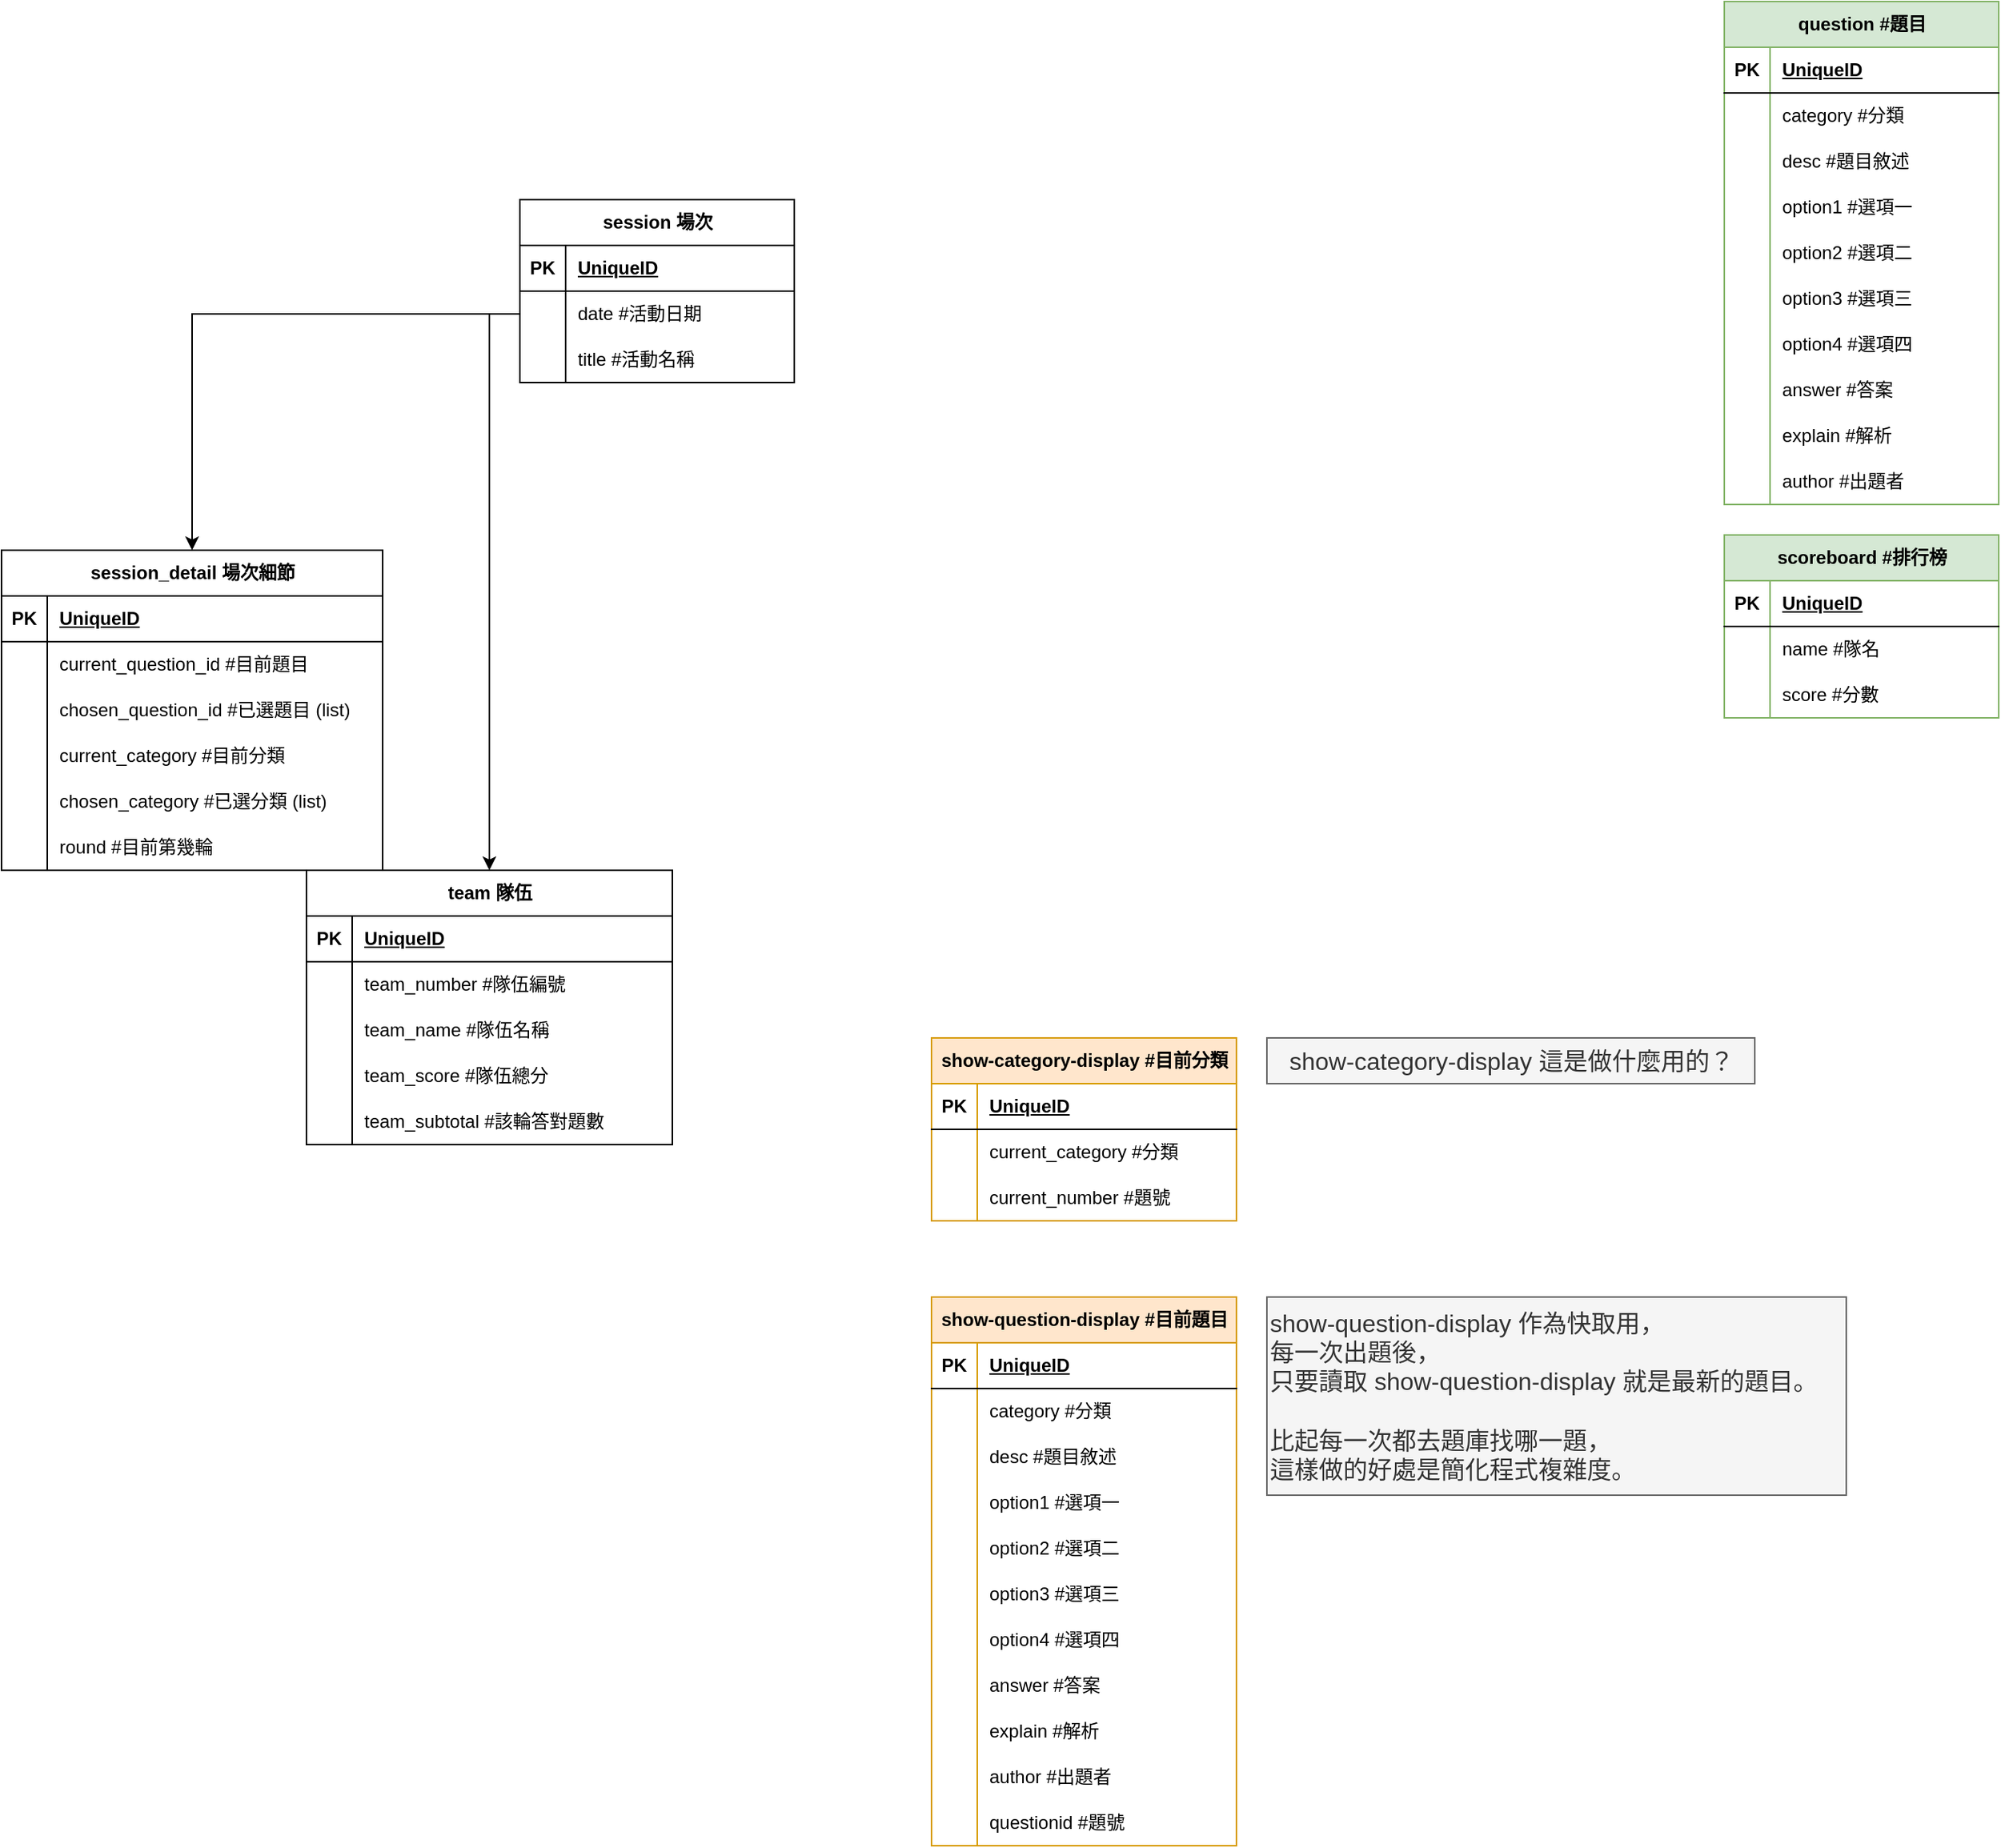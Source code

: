 <mxfile version="26.0.16">
  <diagram name="Page-1" id="hfM5A74BX5wbnNPExMSU">
    <mxGraphModel dx="2253" dy="735" grid="1" gridSize="10" guides="1" tooltips="1" connect="1" arrows="1" fold="1" page="1" pageScale="1" pageWidth="827" pageHeight="1169" math="0" shadow="0">
      <root>
        <mxCell id="0" />
        <mxCell id="1" parent="0" />
        <mxCell id="ZdxxoWcbYRw6dsYvgvq6-1" value="question #題目" style="shape=table;startSize=30;container=1;collapsible=1;childLayout=tableLayout;fixedRows=1;rowLines=0;fontStyle=1;align=center;resizeLast=1;html=1;fillColor=#d5e8d4;strokeColor=#82b366;" parent="1" vertex="1">
          <mxGeometry x="880" y="120" width="180" height="330" as="geometry">
            <mxRectangle x="320" y="330" width="70" height="30" as="alternateBounds" />
          </mxGeometry>
        </mxCell>
        <mxCell id="ZdxxoWcbYRw6dsYvgvq6-2" value="" style="shape=tableRow;horizontal=0;startSize=0;swimlaneHead=0;swimlaneBody=0;fillColor=none;collapsible=0;dropTarget=0;points=[[0,0.5],[1,0.5]];portConstraint=eastwest;top=0;left=0;right=0;bottom=1;" parent="ZdxxoWcbYRw6dsYvgvq6-1" vertex="1">
          <mxGeometry y="30" width="180" height="30" as="geometry" />
        </mxCell>
        <mxCell id="ZdxxoWcbYRw6dsYvgvq6-3" value="PK" style="shape=partialRectangle;connectable=0;fillColor=none;top=0;left=0;bottom=0;right=0;fontStyle=1;overflow=hidden;whiteSpace=wrap;html=1;" parent="ZdxxoWcbYRw6dsYvgvq6-2" vertex="1">
          <mxGeometry width="30" height="30" as="geometry">
            <mxRectangle width="30" height="30" as="alternateBounds" />
          </mxGeometry>
        </mxCell>
        <mxCell id="ZdxxoWcbYRw6dsYvgvq6-4" value="UniqueID" style="shape=partialRectangle;connectable=0;fillColor=none;top=0;left=0;bottom=0;right=0;align=left;spacingLeft=6;fontStyle=5;overflow=hidden;whiteSpace=wrap;html=1;" parent="ZdxxoWcbYRw6dsYvgvq6-2" vertex="1">
          <mxGeometry x="30" width="150" height="30" as="geometry">
            <mxRectangle width="150" height="30" as="alternateBounds" />
          </mxGeometry>
        </mxCell>
        <mxCell id="ZdxxoWcbYRw6dsYvgvq6-5" value="" style="shape=tableRow;horizontal=0;startSize=0;swimlaneHead=0;swimlaneBody=0;fillColor=none;collapsible=0;dropTarget=0;points=[[0,0.5],[1,0.5]];portConstraint=eastwest;top=0;left=0;right=0;bottom=0;" parent="ZdxxoWcbYRw6dsYvgvq6-1" vertex="1">
          <mxGeometry y="60" width="180" height="30" as="geometry" />
        </mxCell>
        <mxCell id="ZdxxoWcbYRw6dsYvgvq6-6" value="" style="shape=partialRectangle;connectable=0;fillColor=none;top=0;left=0;bottom=0;right=0;editable=1;overflow=hidden;whiteSpace=wrap;html=1;" parent="ZdxxoWcbYRw6dsYvgvq6-5" vertex="1">
          <mxGeometry width="30" height="30" as="geometry">
            <mxRectangle width="30" height="30" as="alternateBounds" />
          </mxGeometry>
        </mxCell>
        <mxCell id="ZdxxoWcbYRw6dsYvgvq6-7" value="category #分類" style="shape=partialRectangle;connectable=0;fillColor=none;top=0;left=0;bottom=0;right=0;align=left;spacingLeft=6;overflow=hidden;whiteSpace=wrap;html=1;" parent="ZdxxoWcbYRw6dsYvgvq6-5" vertex="1">
          <mxGeometry x="30" width="150" height="30" as="geometry">
            <mxRectangle width="150" height="30" as="alternateBounds" />
          </mxGeometry>
        </mxCell>
        <mxCell id="ZdxxoWcbYRw6dsYvgvq6-8" value="" style="shape=tableRow;horizontal=0;startSize=0;swimlaneHead=0;swimlaneBody=0;fillColor=none;collapsible=0;dropTarget=0;points=[[0,0.5],[1,0.5]];portConstraint=eastwest;top=0;left=0;right=0;bottom=0;" parent="ZdxxoWcbYRw6dsYvgvq6-1" vertex="1">
          <mxGeometry y="90" width="180" height="30" as="geometry" />
        </mxCell>
        <mxCell id="ZdxxoWcbYRw6dsYvgvq6-9" value="" style="shape=partialRectangle;connectable=0;fillColor=none;top=0;left=0;bottom=0;right=0;editable=1;overflow=hidden;whiteSpace=wrap;html=1;" parent="ZdxxoWcbYRw6dsYvgvq6-8" vertex="1">
          <mxGeometry width="30" height="30" as="geometry">
            <mxRectangle width="30" height="30" as="alternateBounds" />
          </mxGeometry>
        </mxCell>
        <mxCell id="ZdxxoWcbYRw6dsYvgvq6-10" value="desc #題目敘述" style="shape=partialRectangle;connectable=0;fillColor=none;top=0;left=0;bottom=0;right=0;align=left;spacingLeft=6;overflow=hidden;whiteSpace=wrap;html=1;" parent="ZdxxoWcbYRw6dsYvgvq6-8" vertex="1">
          <mxGeometry x="30" width="150" height="30" as="geometry">
            <mxRectangle width="150" height="30" as="alternateBounds" />
          </mxGeometry>
        </mxCell>
        <mxCell id="ZdxxoWcbYRw6dsYvgvq6-11" value="" style="shape=tableRow;horizontal=0;startSize=0;swimlaneHead=0;swimlaneBody=0;fillColor=none;collapsible=0;dropTarget=0;points=[[0,0.5],[1,0.5]];portConstraint=eastwest;top=0;left=0;right=0;bottom=0;" parent="ZdxxoWcbYRw6dsYvgvq6-1" vertex="1">
          <mxGeometry y="120" width="180" height="30" as="geometry" />
        </mxCell>
        <mxCell id="ZdxxoWcbYRw6dsYvgvq6-12" value="" style="shape=partialRectangle;connectable=0;fillColor=none;top=0;left=0;bottom=0;right=0;editable=1;overflow=hidden;whiteSpace=wrap;html=1;" parent="ZdxxoWcbYRw6dsYvgvq6-11" vertex="1">
          <mxGeometry width="30" height="30" as="geometry">
            <mxRectangle width="30" height="30" as="alternateBounds" />
          </mxGeometry>
        </mxCell>
        <mxCell id="ZdxxoWcbYRw6dsYvgvq6-13" value="option1 #選項一" style="shape=partialRectangle;connectable=0;fillColor=none;top=0;left=0;bottom=0;right=0;align=left;spacingLeft=6;overflow=hidden;whiteSpace=wrap;html=1;" parent="ZdxxoWcbYRw6dsYvgvq6-11" vertex="1">
          <mxGeometry x="30" width="150" height="30" as="geometry">
            <mxRectangle width="150" height="30" as="alternateBounds" />
          </mxGeometry>
        </mxCell>
        <mxCell id="ZdxxoWcbYRw6dsYvgvq6-14" value="" style="shape=tableRow;horizontal=0;startSize=0;swimlaneHead=0;swimlaneBody=0;fillColor=none;collapsible=0;dropTarget=0;points=[[0,0.5],[1,0.5]];portConstraint=eastwest;top=0;left=0;right=0;bottom=0;" parent="ZdxxoWcbYRw6dsYvgvq6-1" vertex="1">
          <mxGeometry y="150" width="180" height="30" as="geometry" />
        </mxCell>
        <mxCell id="ZdxxoWcbYRw6dsYvgvq6-15" value="" style="shape=partialRectangle;connectable=0;fillColor=none;top=0;left=0;bottom=0;right=0;editable=1;overflow=hidden;whiteSpace=wrap;html=1;" parent="ZdxxoWcbYRw6dsYvgvq6-14" vertex="1">
          <mxGeometry width="30" height="30" as="geometry">
            <mxRectangle width="30" height="30" as="alternateBounds" />
          </mxGeometry>
        </mxCell>
        <mxCell id="ZdxxoWcbYRw6dsYvgvq6-16" value="option2 #選項二" style="shape=partialRectangle;connectable=0;fillColor=none;top=0;left=0;bottom=0;right=0;align=left;spacingLeft=6;overflow=hidden;whiteSpace=wrap;html=1;" parent="ZdxxoWcbYRw6dsYvgvq6-14" vertex="1">
          <mxGeometry x="30" width="150" height="30" as="geometry">
            <mxRectangle width="150" height="30" as="alternateBounds" />
          </mxGeometry>
        </mxCell>
        <mxCell id="ZdxxoWcbYRw6dsYvgvq6-17" value="" style="shape=tableRow;horizontal=0;startSize=0;swimlaneHead=0;swimlaneBody=0;fillColor=none;collapsible=0;dropTarget=0;points=[[0,0.5],[1,0.5]];portConstraint=eastwest;top=0;left=0;right=0;bottom=0;" parent="ZdxxoWcbYRw6dsYvgvq6-1" vertex="1">
          <mxGeometry y="180" width="180" height="30" as="geometry" />
        </mxCell>
        <mxCell id="ZdxxoWcbYRw6dsYvgvq6-18" value="" style="shape=partialRectangle;connectable=0;fillColor=none;top=0;left=0;bottom=0;right=0;editable=1;overflow=hidden;whiteSpace=wrap;html=1;" parent="ZdxxoWcbYRw6dsYvgvq6-17" vertex="1">
          <mxGeometry width="30" height="30" as="geometry">
            <mxRectangle width="30" height="30" as="alternateBounds" />
          </mxGeometry>
        </mxCell>
        <mxCell id="ZdxxoWcbYRw6dsYvgvq6-19" value="option3 #選項三" style="shape=partialRectangle;connectable=0;fillColor=none;top=0;left=0;bottom=0;right=0;align=left;spacingLeft=6;overflow=hidden;whiteSpace=wrap;html=1;" parent="ZdxxoWcbYRw6dsYvgvq6-17" vertex="1">
          <mxGeometry x="30" width="150" height="30" as="geometry">
            <mxRectangle width="150" height="30" as="alternateBounds" />
          </mxGeometry>
        </mxCell>
        <mxCell id="ZdxxoWcbYRw6dsYvgvq6-20" value="" style="shape=tableRow;horizontal=0;startSize=0;swimlaneHead=0;swimlaneBody=0;fillColor=none;collapsible=0;dropTarget=0;points=[[0,0.5],[1,0.5]];portConstraint=eastwest;top=0;left=0;right=0;bottom=0;" parent="ZdxxoWcbYRw6dsYvgvq6-1" vertex="1">
          <mxGeometry y="210" width="180" height="30" as="geometry" />
        </mxCell>
        <mxCell id="ZdxxoWcbYRw6dsYvgvq6-21" value="" style="shape=partialRectangle;connectable=0;fillColor=none;top=0;left=0;bottom=0;right=0;editable=1;overflow=hidden;whiteSpace=wrap;html=1;" parent="ZdxxoWcbYRw6dsYvgvq6-20" vertex="1">
          <mxGeometry width="30" height="30" as="geometry">
            <mxRectangle width="30" height="30" as="alternateBounds" />
          </mxGeometry>
        </mxCell>
        <mxCell id="ZdxxoWcbYRw6dsYvgvq6-22" value="option4 #選項四" style="shape=partialRectangle;connectable=0;fillColor=none;top=0;left=0;bottom=0;right=0;align=left;spacingLeft=6;overflow=hidden;whiteSpace=wrap;html=1;" parent="ZdxxoWcbYRw6dsYvgvq6-20" vertex="1">
          <mxGeometry x="30" width="150" height="30" as="geometry">
            <mxRectangle width="150" height="30" as="alternateBounds" />
          </mxGeometry>
        </mxCell>
        <mxCell id="ZdxxoWcbYRw6dsYvgvq6-23" value="" style="shape=tableRow;horizontal=0;startSize=0;swimlaneHead=0;swimlaneBody=0;fillColor=none;collapsible=0;dropTarget=0;points=[[0,0.5],[1,0.5]];portConstraint=eastwest;top=0;left=0;right=0;bottom=0;" parent="ZdxxoWcbYRw6dsYvgvq6-1" vertex="1">
          <mxGeometry y="240" width="180" height="30" as="geometry" />
        </mxCell>
        <mxCell id="ZdxxoWcbYRw6dsYvgvq6-24" value="" style="shape=partialRectangle;connectable=0;fillColor=none;top=0;left=0;bottom=0;right=0;editable=1;overflow=hidden;whiteSpace=wrap;html=1;" parent="ZdxxoWcbYRw6dsYvgvq6-23" vertex="1">
          <mxGeometry width="30" height="30" as="geometry">
            <mxRectangle width="30" height="30" as="alternateBounds" />
          </mxGeometry>
        </mxCell>
        <mxCell id="ZdxxoWcbYRw6dsYvgvq6-25" value="answer #答案" style="shape=partialRectangle;connectable=0;fillColor=none;top=0;left=0;bottom=0;right=0;align=left;spacingLeft=6;overflow=hidden;whiteSpace=wrap;html=1;" parent="ZdxxoWcbYRw6dsYvgvq6-23" vertex="1">
          <mxGeometry x="30" width="150" height="30" as="geometry">
            <mxRectangle width="150" height="30" as="alternateBounds" />
          </mxGeometry>
        </mxCell>
        <mxCell id="ZdxxoWcbYRw6dsYvgvq6-26" value="" style="shape=tableRow;horizontal=0;startSize=0;swimlaneHead=0;swimlaneBody=0;fillColor=none;collapsible=0;dropTarget=0;points=[[0,0.5],[1,0.5]];portConstraint=eastwest;top=0;left=0;right=0;bottom=0;" parent="ZdxxoWcbYRw6dsYvgvq6-1" vertex="1">
          <mxGeometry y="270" width="180" height="30" as="geometry" />
        </mxCell>
        <mxCell id="ZdxxoWcbYRw6dsYvgvq6-27" value="" style="shape=partialRectangle;connectable=0;fillColor=none;top=0;left=0;bottom=0;right=0;editable=1;overflow=hidden;whiteSpace=wrap;html=1;" parent="ZdxxoWcbYRw6dsYvgvq6-26" vertex="1">
          <mxGeometry width="30" height="30" as="geometry">
            <mxRectangle width="30" height="30" as="alternateBounds" />
          </mxGeometry>
        </mxCell>
        <mxCell id="ZdxxoWcbYRw6dsYvgvq6-28" value="explain #解析" style="shape=partialRectangle;connectable=0;fillColor=none;top=0;left=0;bottom=0;right=0;align=left;spacingLeft=6;overflow=hidden;whiteSpace=wrap;html=1;" parent="ZdxxoWcbYRw6dsYvgvq6-26" vertex="1">
          <mxGeometry x="30" width="150" height="30" as="geometry">
            <mxRectangle width="150" height="30" as="alternateBounds" />
          </mxGeometry>
        </mxCell>
        <mxCell id="_dTYjwj0hPyOlF-ZkfPF-4" value="" style="shape=tableRow;horizontal=0;startSize=0;swimlaneHead=0;swimlaneBody=0;fillColor=none;collapsible=0;dropTarget=0;points=[[0,0.5],[1,0.5]];portConstraint=eastwest;top=0;left=0;right=0;bottom=0;" parent="ZdxxoWcbYRw6dsYvgvq6-1" vertex="1">
          <mxGeometry y="300" width="180" height="30" as="geometry" />
        </mxCell>
        <mxCell id="_dTYjwj0hPyOlF-ZkfPF-5" value="" style="shape=partialRectangle;connectable=0;fillColor=none;top=0;left=0;bottom=0;right=0;editable=1;overflow=hidden;whiteSpace=wrap;html=1;" parent="_dTYjwj0hPyOlF-ZkfPF-4" vertex="1">
          <mxGeometry width="30" height="30" as="geometry">
            <mxRectangle width="30" height="30" as="alternateBounds" />
          </mxGeometry>
        </mxCell>
        <mxCell id="_dTYjwj0hPyOlF-ZkfPF-6" value="author #出題者" style="shape=partialRectangle;connectable=0;fillColor=none;top=0;left=0;bottom=0;right=0;align=left;spacingLeft=6;overflow=hidden;whiteSpace=wrap;html=1;" parent="_dTYjwj0hPyOlF-ZkfPF-4" vertex="1">
          <mxGeometry x="30" width="150" height="30" as="geometry">
            <mxRectangle width="150" height="30" as="alternateBounds" />
          </mxGeometry>
        </mxCell>
        <mxCell id="ZdxxoWcbYRw6dsYvgvq6-41" value="session 場次" style="shape=table;startSize=30;container=1;collapsible=1;childLayout=tableLayout;fixedRows=1;rowLines=0;fontStyle=1;align=center;resizeLast=1;html=1;" parent="1" vertex="1">
          <mxGeometry x="90" y="250" width="180" height="120" as="geometry" />
        </mxCell>
        <mxCell id="ZdxxoWcbYRw6dsYvgvq6-42" value="" style="shape=tableRow;horizontal=0;startSize=0;swimlaneHead=0;swimlaneBody=0;fillColor=none;collapsible=0;dropTarget=0;points=[[0,0.5],[1,0.5]];portConstraint=eastwest;top=0;left=0;right=0;bottom=1;" parent="ZdxxoWcbYRw6dsYvgvq6-41" vertex="1">
          <mxGeometry y="30" width="180" height="30" as="geometry" />
        </mxCell>
        <mxCell id="ZdxxoWcbYRw6dsYvgvq6-43" value="PK" style="shape=partialRectangle;connectable=0;fillColor=none;top=0;left=0;bottom=0;right=0;fontStyle=1;overflow=hidden;whiteSpace=wrap;html=1;" parent="ZdxxoWcbYRw6dsYvgvq6-42" vertex="1">
          <mxGeometry width="30" height="30" as="geometry">
            <mxRectangle width="30" height="30" as="alternateBounds" />
          </mxGeometry>
        </mxCell>
        <mxCell id="ZdxxoWcbYRw6dsYvgvq6-44" value="UniqueID" style="shape=partialRectangle;connectable=0;fillColor=none;top=0;left=0;bottom=0;right=0;align=left;spacingLeft=6;fontStyle=5;overflow=hidden;whiteSpace=wrap;html=1;" parent="ZdxxoWcbYRw6dsYvgvq6-42" vertex="1">
          <mxGeometry x="30" width="150" height="30" as="geometry">
            <mxRectangle width="150" height="30" as="alternateBounds" />
          </mxGeometry>
        </mxCell>
        <mxCell id="ZdxxoWcbYRw6dsYvgvq6-45" value="" style="shape=tableRow;horizontal=0;startSize=0;swimlaneHead=0;swimlaneBody=0;fillColor=none;collapsible=0;dropTarget=0;points=[[0,0.5],[1,0.5]];portConstraint=eastwest;top=0;left=0;right=0;bottom=0;" parent="ZdxxoWcbYRw6dsYvgvq6-41" vertex="1">
          <mxGeometry y="60" width="180" height="30" as="geometry" />
        </mxCell>
        <mxCell id="ZdxxoWcbYRw6dsYvgvq6-46" value="" style="shape=partialRectangle;connectable=0;fillColor=none;top=0;left=0;bottom=0;right=0;editable=1;overflow=hidden;whiteSpace=wrap;html=1;" parent="ZdxxoWcbYRw6dsYvgvq6-45" vertex="1">
          <mxGeometry width="30" height="30" as="geometry">
            <mxRectangle width="30" height="30" as="alternateBounds" />
          </mxGeometry>
        </mxCell>
        <mxCell id="ZdxxoWcbYRw6dsYvgvq6-47" value="date #活動日期" style="shape=partialRectangle;connectable=0;fillColor=none;top=0;left=0;bottom=0;right=0;align=left;spacingLeft=6;overflow=hidden;whiteSpace=wrap;html=1;" parent="ZdxxoWcbYRw6dsYvgvq6-45" vertex="1">
          <mxGeometry x="30" width="150" height="30" as="geometry">
            <mxRectangle width="150" height="30" as="alternateBounds" />
          </mxGeometry>
        </mxCell>
        <mxCell id="_dTYjwj0hPyOlF-ZkfPF-7" value="" style="shape=tableRow;horizontal=0;startSize=0;swimlaneHead=0;swimlaneBody=0;fillColor=none;collapsible=0;dropTarget=0;points=[[0,0.5],[1,0.5]];portConstraint=eastwest;top=0;left=0;right=0;bottom=0;" parent="ZdxxoWcbYRw6dsYvgvq6-41" vertex="1">
          <mxGeometry y="90" width="180" height="30" as="geometry" />
        </mxCell>
        <mxCell id="_dTYjwj0hPyOlF-ZkfPF-8" value="" style="shape=partialRectangle;connectable=0;fillColor=none;top=0;left=0;bottom=0;right=0;editable=1;overflow=hidden;whiteSpace=wrap;html=1;" parent="_dTYjwj0hPyOlF-ZkfPF-7" vertex="1">
          <mxGeometry width="30" height="30" as="geometry">
            <mxRectangle width="30" height="30" as="alternateBounds" />
          </mxGeometry>
        </mxCell>
        <mxCell id="_dTYjwj0hPyOlF-ZkfPF-9" value="title #活動名稱" style="shape=partialRectangle;connectable=0;fillColor=none;top=0;left=0;bottom=0;right=0;align=left;spacingLeft=6;overflow=hidden;whiteSpace=wrap;html=1;" parent="_dTYjwj0hPyOlF-ZkfPF-7" vertex="1">
          <mxGeometry x="30" width="150" height="30" as="geometry">
            <mxRectangle width="150" height="30" as="alternateBounds" />
          </mxGeometry>
        </mxCell>
        <mxCell id="ZdxxoWcbYRw6dsYvgvq6-54" value="team 隊伍" style="shape=table;startSize=30;container=1;collapsible=1;childLayout=tableLayout;fixedRows=1;rowLines=0;fontStyle=1;align=center;resizeLast=1;html=1;" parent="1" vertex="1">
          <mxGeometry x="-50" y="690" width="240" height="180" as="geometry" />
        </mxCell>
        <mxCell id="ZdxxoWcbYRw6dsYvgvq6-55" value="" style="shape=tableRow;horizontal=0;startSize=0;swimlaneHead=0;swimlaneBody=0;fillColor=none;collapsible=0;dropTarget=0;points=[[0,0.5],[1,0.5]];portConstraint=eastwest;top=0;left=0;right=0;bottom=1;" parent="ZdxxoWcbYRw6dsYvgvq6-54" vertex="1">
          <mxGeometry y="30" width="240" height="30" as="geometry" />
        </mxCell>
        <mxCell id="ZdxxoWcbYRw6dsYvgvq6-56" value="PK" style="shape=partialRectangle;connectable=0;fillColor=none;top=0;left=0;bottom=0;right=0;fontStyle=1;overflow=hidden;whiteSpace=wrap;html=1;" parent="ZdxxoWcbYRw6dsYvgvq6-55" vertex="1">
          <mxGeometry width="30" height="30" as="geometry">
            <mxRectangle width="30" height="30" as="alternateBounds" />
          </mxGeometry>
        </mxCell>
        <mxCell id="ZdxxoWcbYRw6dsYvgvq6-57" value="UniqueID" style="shape=partialRectangle;connectable=0;fillColor=none;top=0;left=0;bottom=0;right=0;align=left;spacingLeft=6;fontStyle=5;overflow=hidden;whiteSpace=wrap;html=1;" parent="ZdxxoWcbYRw6dsYvgvq6-55" vertex="1">
          <mxGeometry x="30" width="210" height="30" as="geometry">
            <mxRectangle width="210" height="30" as="alternateBounds" />
          </mxGeometry>
        </mxCell>
        <mxCell id="ZdxxoWcbYRw6dsYvgvq6-58" value="" style="shape=tableRow;horizontal=0;startSize=0;swimlaneHead=0;swimlaneBody=0;fillColor=none;collapsible=0;dropTarget=0;points=[[0,0.5],[1,0.5]];portConstraint=eastwest;top=0;left=0;right=0;bottom=0;" parent="ZdxxoWcbYRw6dsYvgvq6-54" vertex="1">
          <mxGeometry y="60" width="240" height="30" as="geometry" />
        </mxCell>
        <mxCell id="ZdxxoWcbYRw6dsYvgvq6-59" value="" style="shape=partialRectangle;connectable=0;fillColor=none;top=0;left=0;bottom=0;right=0;editable=1;overflow=hidden;whiteSpace=wrap;html=1;" parent="ZdxxoWcbYRw6dsYvgvq6-58" vertex="1">
          <mxGeometry width="30" height="30" as="geometry">
            <mxRectangle width="30" height="30" as="alternateBounds" />
          </mxGeometry>
        </mxCell>
        <mxCell id="ZdxxoWcbYRw6dsYvgvq6-60" value="team_number #隊伍編號" style="shape=partialRectangle;connectable=0;fillColor=none;top=0;left=0;bottom=0;right=0;align=left;spacingLeft=6;overflow=hidden;whiteSpace=wrap;html=1;" parent="ZdxxoWcbYRw6dsYvgvq6-58" vertex="1">
          <mxGeometry x="30" width="210" height="30" as="geometry">
            <mxRectangle width="210" height="30" as="alternateBounds" />
          </mxGeometry>
        </mxCell>
        <mxCell id="_dTYjwj0hPyOlF-ZkfPF-1" value="" style="shape=tableRow;horizontal=0;startSize=0;swimlaneHead=0;swimlaneBody=0;fillColor=none;collapsible=0;dropTarget=0;points=[[0,0.5],[1,0.5]];portConstraint=eastwest;top=0;left=0;right=0;bottom=0;" parent="ZdxxoWcbYRw6dsYvgvq6-54" vertex="1">
          <mxGeometry y="90" width="240" height="30" as="geometry" />
        </mxCell>
        <mxCell id="_dTYjwj0hPyOlF-ZkfPF-2" value="" style="shape=partialRectangle;connectable=0;fillColor=none;top=0;left=0;bottom=0;right=0;editable=1;overflow=hidden;whiteSpace=wrap;html=1;" parent="_dTYjwj0hPyOlF-ZkfPF-1" vertex="1">
          <mxGeometry width="30" height="30" as="geometry">
            <mxRectangle width="30" height="30" as="alternateBounds" />
          </mxGeometry>
        </mxCell>
        <mxCell id="_dTYjwj0hPyOlF-ZkfPF-3" value="team_name #隊伍名稱" style="shape=partialRectangle;connectable=0;fillColor=none;top=0;left=0;bottom=0;right=0;align=left;spacingLeft=6;overflow=hidden;whiteSpace=wrap;html=1;" parent="_dTYjwj0hPyOlF-ZkfPF-1" vertex="1">
          <mxGeometry x="30" width="210" height="30" as="geometry">
            <mxRectangle width="210" height="30" as="alternateBounds" />
          </mxGeometry>
        </mxCell>
        <mxCell id="ZdxxoWcbYRw6dsYvgvq6-61" value="" style="shape=tableRow;horizontal=0;startSize=0;swimlaneHead=0;swimlaneBody=0;fillColor=none;collapsible=0;dropTarget=0;points=[[0,0.5],[1,0.5]];portConstraint=eastwest;top=0;left=0;right=0;bottom=0;" parent="ZdxxoWcbYRw6dsYvgvq6-54" vertex="1">
          <mxGeometry y="120" width="240" height="30" as="geometry" />
        </mxCell>
        <mxCell id="ZdxxoWcbYRw6dsYvgvq6-62" value="" style="shape=partialRectangle;connectable=0;fillColor=none;top=0;left=0;bottom=0;right=0;editable=1;overflow=hidden;whiteSpace=wrap;html=1;" parent="ZdxxoWcbYRw6dsYvgvq6-61" vertex="1">
          <mxGeometry width="30" height="30" as="geometry">
            <mxRectangle width="30" height="30" as="alternateBounds" />
          </mxGeometry>
        </mxCell>
        <mxCell id="ZdxxoWcbYRw6dsYvgvq6-63" value="team_score #隊伍總分" style="shape=partialRectangle;connectable=0;fillColor=none;top=0;left=0;bottom=0;right=0;align=left;spacingLeft=6;overflow=hidden;whiteSpace=wrap;html=1;" parent="ZdxxoWcbYRw6dsYvgvq6-61" vertex="1">
          <mxGeometry x="30" width="210" height="30" as="geometry">
            <mxRectangle width="210" height="30" as="alternateBounds" />
          </mxGeometry>
        </mxCell>
        <mxCell id="ZdxxoWcbYRw6dsYvgvq6-113" value="" style="shape=tableRow;horizontal=0;startSize=0;swimlaneHead=0;swimlaneBody=0;fillColor=none;collapsible=0;dropTarget=0;points=[[0,0.5],[1,0.5]];portConstraint=eastwest;top=0;left=0;right=0;bottom=0;" parent="ZdxxoWcbYRw6dsYvgvq6-54" vertex="1">
          <mxGeometry y="150" width="240" height="30" as="geometry" />
        </mxCell>
        <mxCell id="ZdxxoWcbYRw6dsYvgvq6-114" value="" style="shape=partialRectangle;connectable=0;fillColor=none;top=0;left=0;bottom=0;right=0;editable=1;overflow=hidden;whiteSpace=wrap;html=1;" parent="ZdxxoWcbYRw6dsYvgvq6-113" vertex="1">
          <mxGeometry width="30" height="30" as="geometry">
            <mxRectangle width="30" height="30" as="alternateBounds" />
          </mxGeometry>
        </mxCell>
        <mxCell id="ZdxxoWcbYRw6dsYvgvq6-115" value="team_subtotal #該輪答對題數" style="shape=partialRectangle;connectable=0;fillColor=none;top=0;left=0;bottom=0;right=0;align=left;spacingLeft=6;overflow=hidden;whiteSpace=wrap;html=1;" parent="ZdxxoWcbYRw6dsYvgvq6-113" vertex="1">
          <mxGeometry x="30" width="210" height="30" as="geometry">
            <mxRectangle width="210" height="30" as="alternateBounds" />
          </mxGeometry>
        </mxCell>
        <mxCell id="ZdxxoWcbYRw6dsYvgvq6-68" value="session_detail 場次細節" style="shape=table;startSize=30;container=1;collapsible=1;childLayout=tableLayout;fixedRows=1;rowLines=0;fontStyle=1;align=center;resizeLast=1;html=1;" parent="1" vertex="1">
          <mxGeometry x="-250" y="480" width="250" height="210" as="geometry" />
        </mxCell>
        <mxCell id="ZdxxoWcbYRw6dsYvgvq6-69" value="" style="shape=tableRow;horizontal=0;startSize=0;swimlaneHead=0;swimlaneBody=0;fillColor=none;collapsible=0;dropTarget=0;points=[[0,0.5],[1,0.5]];portConstraint=eastwest;top=0;left=0;right=0;bottom=1;" parent="ZdxxoWcbYRw6dsYvgvq6-68" vertex="1">
          <mxGeometry y="30" width="250" height="30" as="geometry" />
        </mxCell>
        <mxCell id="ZdxxoWcbYRw6dsYvgvq6-70" value="PK" style="shape=partialRectangle;connectable=0;fillColor=none;top=0;left=0;bottom=0;right=0;fontStyle=1;overflow=hidden;whiteSpace=wrap;html=1;" parent="ZdxxoWcbYRw6dsYvgvq6-69" vertex="1">
          <mxGeometry width="30" height="30" as="geometry">
            <mxRectangle width="30" height="30" as="alternateBounds" />
          </mxGeometry>
        </mxCell>
        <mxCell id="ZdxxoWcbYRw6dsYvgvq6-71" value="UniqueID" style="shape=partialRectangle;connectable=0;fillColor=none;top=0;left=0;bottom=0;right=0;align=left;spacingLeft=6;fontStyle=5;overflow=hidden;whiteSpace=wrap;html=1;" parent="ZdxxoWcbYRw6dsYvgvq6-69" vertex="1">
          <mxGeometry x="30" width="220" height="30" as="geometry">
            <mxRectangle width="220" height="30" as="alternateBounds" />
          </mxGeometry>
        </mxCell>
        <mxCell id="ZdxxoWcbYRw6dsYvgvq6-75" value="" style="shape=tableRow;horizontal=0;startSize=0;swimlaneHead=0;swimlaneBody=0;fillColor=none;collapsible=0;dropTarget=0;points=[[0,0.5],[1,0.5]];portConstraint=eastwest;top=0;left=0;right=0;bottom=0;" parent="ZdxxoWcbYRw6dsYvgvq6-68" vertex="1">
          <mxGeometry y="60" width="250" height="30" as="geometry" />
        </mxCell>
        <mxCell id="ZdxxoWcbYRw6dsYvgvq6-76" value="" style="shape=partialRectangle;connectable=0;fillColor=none;top=0;left=0;bottom=0;right=0;editable=1;overflow=hidden;whiteSpace=wrap;html=1;" parent="ZdxxoWcbYRw6dsYvgvq6-75" vertex="1">
          <mxGeometry width="30" height="30" as="geometry">
            <mxRectangle width="30" height="30" as="alternateBounds" />
          </mxGeometry>
        </mxCell>
        <mxCell id="ZdxxoWcbYRw6dsYvgvq6-77" value="current_question_id #目前題目" style="shape=partialRectangle;connectable=0;fillColor=none;top=0;left=0;bottom=0;right=0;align=left;spacingLeft=6;overflow=hidden;whiteSpace=wrap;html=1;" parent="ZdxxoWcbYRw6dsYvgvq6-75" vertex="1">
          <mxGeometry x="30" width="220" height="30" as="geometry">
            <mxRectangle width="220" height="30" as="alternateBounds" />
          </mxGeometry>
        </mxCell>
        <mxCell id="_dTYjwj0hPyOlF-ZkfPF-27" value="" style="shape=tableRow;horizontal=0;startSize=0;swimlaneHead=0;swimlaneBody=0;fillColor=none;collapsible=0;dropTarget=0;points=[[0,0.5],[1,0.5]];portConstraint=eastwest;top=0;left=0;right=0;bottom=0;" parent="ZdxxoWcbYRw6dsYvgvq6-68" vertex="1">
          <mxGeometry y="90" width="250" height="30" as="geometry" />
        </mxCell>
        <mxCell id="_dTYjwj0hPyOlF-ZkfPF-28" value="" style="shape=partialRectangle;connectable=0;fillColor=none;top=0;left=0;bottom=0;right=0;editable=1;overflow=hidden;whiteSpace=wrap;html=1;" parent="_dTYjwj0hPyOlF-ZkfPF-27" vertex="1">
          <mxGeometry width="30" height="30" as="geometry">
            <mxRectangle width="30" height="30" as="alternateBounds" />
          </mxGeometry>
        </mxCell>
        <mxCell id="_dTYjwj0hPyOlF-ZkfPF-29" value="chosen_question_id #已選題目 (list)" style="shape=partialRectangle;connectable=0;fillColor=none;top=0;left=0;bottom=0;right=0;align=left;spacingLeft=6;overflow=hidden;whiteSpace=wrap;html=1;" parent="_dTYjwj0hPyOlF-ZkfPF-27" vertex="1">
          <mxGeometry x="30" width="220" height="30" as="geometry">
            <mxRectangle width="220" height="30" as="alternateBounds" />
          </mxGeometry>
        </mxCell>
        <mxCell id="ZdxxoWcbYRw6dsYvgvq6-78" value="" style="shape=tableRow;horizontal=0;startSize=0;swimlaneHead=0;swimlaneBody=0;fillColor=none;collapsible=0;dropTarget=0;points=[[0,0.5],[1,0.5]];portConstraint=eastwest;top=0;left=0;right=0;bottom=0;" parent="ZdxxoWcbYRw6dsYvgvq6-68" vertex="1">
          <mxGeometry y="120" width="250" height="30" as="geometry" />
        </mxCell>
        <mxCell id="ZdxxoWcbYRw6dsYvgvq6-79" value="" style="shape=partialRectangle;connectable=0;fillColor=none;top=0;left=0;bottom=0;right=0;editable=1;overflow=hidden;whiteSpace=wrap;html=1;" parent="ZdxxoWcbYRw6dsYvgvq6-78" vertex="1">
          <mxGeometry width="30" height="30" as="geometry">
            <mxRectangle width="30" height="30" as="alternateBounds" />
          </mxGeometry>
        </mxCell>
        <mxCell id="ZdxxoWcbYRw6dsYvgvq6-80" value="current_category #目前分類" style="shape=partialRectangle;connectable=0;fillColor=none;top=0;left=0;bottom=0;right=0;align=left;spacingLeft=6;overflow=hidden;whiteSpace=wrap;html=1;" parent="ZdxxoWcbYRw6dsYvgvq6-78" vertex="1">
          <mxGeometry x="30" width="220" height="30" as="geometry">
            <mxRectangle width="220" height="30" as="alternateBounds" />
          </mxGeometry>
        </mxCell>
        <mxCell id="_dTYjwj0hPyOlF-ZkfPF-21" value="" style="shape=tableRow;horizontal=0;startSize=0;swimlaneHead=0;swimlaneBody=0;fillColor=none;collapsible=0;dropTarget=0;points=[[0,0.5],[1,0.5]];portConstraint=eastwest;top=0;left=0;right=0;bottom=0;" parent="ZdxxoWcbYRw6dsYvgvq6-68" vertex="1">
          <mxGeometry y="150" width="250" height="30" as="geometry" />
        </mxCell>
        <mxCell id="_dTYjwj0hPyOlF-ZkfPF-22" value="" style="shape=partialRectangle;connectable=0;fillColor=none;top=0;left=0;bottom=0;right=0;editable=1;overflow=hidden;whiteSpace=wrap;html=1;" parent="_dTYjwj0hPyOlF-ZkfPF-21" vertex="1">
          <mxGeometry width="30" height="30" as="geometry">
            <mxRectangle width="30" height="30" as="alternateBounds" />
          </mxGeometry>
        </mxCell>
        <mxCell id="_dTYjwj0hPyOlF-ZkfPF-23" value="chosen_category #已選分類 (list&lt;span style=&quot;background-color: initial;&quot;&gt;)&lt;/span&gt;" style="shape=partialRectangle;connectable=0;fillColor=none;top=0;left=0;bottom=0;right=0;align=left;spacingLeft=6;overflow=hidden;whiteSpace=wrap;html=1;" parent="_dTYjwj0hPyOlF-ZkfPF-21" vertex="1">
          <mxGeometry x="30" width="220" height="30" as="geometry">
            <mxRectangle width="220" height="30" as="alternateBounds" />
          </mxGeometry>
        </mxCell>
        <mxCell id="ZdxxoWcbYRw6dsYvgvq6-104" value="" style="shape=tableRow;horizontal=0;startSize=0;swimlaneHead=0;swimlaneBody=0;fillColor=none;collapsible=0;dropTarget=0;points=[[0,0.5],[1,0.5]];portConstraint=eastwest;top=0;left=0;right=0;bottom=0;" parent="ZdxxoWcbYRw6dsYvgvq6-68" vertex="1">
          <mxGeometry y="180" width="250" height="30" as="geometry" />
        </mxCell>
        <mxCell id="ZdxxoWcbYRw6dsYvgvq6-105" value="" style="shape=partialRectangle;connectable=0;fillColor=none;top=0;left=0;bottom=0;right=0;editable=1;overflow=hidden;whiteSpace=wrap;html=1;" parent="ZdxxoWcbYRw6dsYvgvq6-104" vertex="1">
          <mxGeometry width="30" height="30" as="geometry">
            <mxRectangle width="30" height="30" as="alternateBounds" />
          </mxGeometry>
        </mxCell>
        <mxCell id="ZdxxoWcbYRw6dsYvgvq6-106" value="round #目前第幾輪" style="shape=partialRectangle;connectable=0;fillColor=none;top=0;left=0;bottom=0;right=0;align=left;spacingLeft=6;overflow=hidden;whiteSpace=wrap;html=1;" parent="ZdxxoWcbYRw6dsYvgvq6-104" vertex="1">
          <mxGeometry x="30" width="220" height="30" as="geometry">
            <mxRectangle width="220" height="30" as="alternateBounds" />
          </mxGeometry>
        </mxCell>
        <mxCell id="_dTYjwj0hPyOlF-ZkfPF-30" style="edgeStyle=orthogonalEdgeStyle;rounded=0;orthogonalLoop=1;jettySize=auto;html=1;" parent="1" source="ZdxxoWcbYRw6dsYvgvq6-45" target="ZdxxoWcbYRw6dsYvgvq6-68" edge="1">
          <mxGeometry relative="1" as="geometry" />
        </mxCell>
        <mxCell id="_dTYjwj0hPyOlF-ZkfPF-31" style="edgeStyle=orthogonalEdgeStyle;rounded=0;orthogonalLoop=1;jettySize=auto;html=1;entryX=0.5;entryY=0;entryDx=0;entryDy=0;" parent="1" source="ZdxxoWcbYRw6dsYvgvq6-45" target="ZdxxoWcbYRw6dsYvgvq6-54" edge="1">
          <mxGeometry relative="1" as="geometry" />
        </mxCell>
        <mxCell id="zU8VqkZp-9sT9OHvtcgO-32" value="scoreboard #排行榜" style="shape=table;startSize=30;container=1;collapsible=1;childLayout=tableLayout;fixedRows=1;rowLines=0;fontStyle=1;align=center;resizeLast=1;html=1;fillColor=#d5e8d4;strokeColor=#82b366;" vertex="1" parent="1">
          <mxGeometry x="880" y="470" width="180" height="120" as="geometry">
            <mxRectangle x="320" y="330" width="70" height="30" as="alternateBounds" />
          </mxGeometry>
        </mxCell>
        <mxCell id="zU8VqkZp-9sT9OHvtcgO-33" value="" style="shape=tableRow;horizontal=0;startSize=0;swimlaneHead=0;swimlaneBody=0;fillColor=none;collapsible=0;dropTarget=0;points=[[0,0.5],[1,0.5]];portConstraint=eastwest;top=0;left=0;right=0;bottom=1;" vertex="1" parent="zU8VqkZp-9sT9OHvtcgO-32">
          <mxGeometry y="30" width="180" height="30" as="geometry" />
        </mxCell>
        <mxCell id="zU8VqkZp-9sT9OHvtcgO-34" value="PK" style="shape=partialRectangle;connectable=0;fillColor=none;top=0;left=0;bottom=0;right=0;fontStyle=1;overflow=hidden;whiteSpace=wrap;html=1;" vertex="1" parent="zU8VqkZp-9sT9OHvtcgO-33">
          <mxGeometry width="30" height="30" as="geometry">
            <mxRectangle width="30" height="30" as="alternateBounds" />
          </mxGeometry>
        </mxCell>
        <mxCell id="zU8VqkZp-9sT9OHvtcgO-35" value="UniqueID" style="shape=partialRectangle;connectable=0;fillColor=none;top=0;left=0;bottom=0;right=0;align=left;spacingLeft=6;fontStyle=5;overflow=hidden;whiteSpace=wrap;html=1;" vertex="1" parent="zU8VqkZp-9sT9OHvtcgO-33">
          <mxGeometry x="30" width="150" height="30" as="geometry">
            <mxRectangle width="150" height="30" as="alternateBounds" />
          </mxGeometry>
        </mxCell>
        <mxCell id="zU8VqkZp-9sT9OHvtcgO-36" value="" style="shape=tableRow;horizontal=0;startSize=0;swimlaneHead=0;swimlaneBody=0;fillColor=none;collapsible=0;dropTarget=0;points=[[0,0.5],[1,0.5]];portConstraint=eastwest;top=0;left=0;right=0;bottom=0;" vertex="1" parent="zU8VqkZp-9sT9OHvtcgO-32">
          <mxGeometry y="60" width="180" height="30" as="geometry" />
        </mxCell>
        <mxCell id="zU8VqkZp-9sT9OHvtcgO-37" value="" style="shape=partialRectangle;connectable=0;fillColor=none;top=0;left=0;bottom=0;right=0;editable=1;overflow=hidden;whiteSpace=wrap;html=1;" vertex="1" parent="zU8VqkZp-9sT9OHvtcgO-36">
          <mxGeometry width="30" height="30" as="geometry">
            <mxRectangle width="30" height="30" as="alternateBounds" />
          </mxGeometry>
        </mxCell>
        <mxCell id="zU8VqkZp-9sT9OHvtcgO-38" value="name #隊名" style="shape=partialRectangle;connectable=0;fillColor=none;top=0;left=0;bottom=0;right=0;align=left;spacingLeft=6;overflow=hidden;whiteSpace=wrap;html=1;" vertex="1" parent="zU8VqkZp-9sT9OHvtcgO-36">
          <mxGeometry x="30" width="150" height="30" as="geometry">
            <mxRectangle width="150" height="30" as="alternateBounds" />
          </mxGeometry>
        </mxCell>
        <mxCell id="zU8VqkZp-9sT9OHvtcgO-39" value="" style="shape=tableRow;horizontal=0;startSize=0;swimlaneHead=0;swimlaneBody=0;fillColor=none;collapsible=0;dropTarget=0;points=[[0,0.5],[1,0.5]];portConstraint=eastwest;top=0;left=0;right=0;bottom=0;" vertex="1" parent="zU8VqkZp-9sT9OHvtcgO-32">
          <mxGeometry y="90" width="180" height="30" as="geometry" />
        </mxCell>
        <mxCell id="zU8VqkZp-9sT9OHvtcgO-40" value="" style="shape=partialRectangle;connectable=0;fillColor=none;top=0;left=0;bottom=0;right=0;editable=1;overflow=hidden;whiteSpace=wrap;html=1;" vertex="1" parent="zU8VqkZp-9sT9OHvtcgO-39">
          <mxGeometry width="30" height="30" as="geometry">
            <mxRectangle width="30" height="30" as="alternateBounds" />
          </mxGeometry>
        </mxCell>
        <mxCell id="zU8VqkZp-9sT9OHvtcgO-41" value="score #分數" style="shape=partialRectangle;connectable=0;fillColor=none;top=0;left=0;bottom=0;right=0;align=left;spacingLeft=6;overflow=hidden;whiteSpace=wrap;html=1;" vertex="1" parent="zU8VqkZp-9sT9OHvtcgO-39">
          <mxGeometry x="30" width="150" height="30" as="geometry">
            <mxRectangle width="150" height="30" as="alternateBounds" />
          </mxGeometry>
        </mxCell>
        <mxCell id="zU8VqkZp-9sT9OHvtcgO-63" value="show-category-display #目前分類" style="shape=table;startSize=30;container=1;collapsible=1;childLayout=tableLayout;fixedRows=1;rowLines=0;fontStyle=1;align=center;resizeLast=1;html=1;fillColor=#ffe6cc;strokeColor=#d79b00;" vertex="1" parent="1">
          <mxGeometry x="360" y="800" width="200" height="120" as="geometry">
            <mxRectangle x="320" y="330" width="70" height="30" as="alternateBounds" />
          </mxGeometry>
        </mxCell>
        <mxCell id="zU8VqkZp-9sT9OHvtcgO-64" value="" style="shape=tableRow;horizontal=0;startSize=0;swimlaneHead=0;swimlaneBody=0;fillColor=none;collapsible=0;dropTarget=0;points=[[0,0.5],[1,0.5]];portConstraint=eastwest;top=0;left=0;right=0;bottom=1;" vertex="1" parent="zU8VqkZp-9sT9OHvtcgO-63">
          <mxGeometry y="30" width="200" height="30" as="geometry" />
        </mxCell>
        <mxCell id="zU8VqkZp-9sT9OHvtcgO-65" value="PK" style="shape=partialRectangle;connectable=0;fillColor=none;top=0;left=0;bottom=0;right=0;fontStyle=1;overflow=hidden;whiteSpace=wrap;html=1;" vertex="1" parent="zU8VqkZp-9sT9OHvtcgO-64">
          <mxGeometry width="30" height="30" as="geometry">
            <mxRectangle width="30" height="30" as="alternateBounds" />
          </mxGeometry>
        </mxCell>
        <mxCell id="zU8VqkZp-9sT9OHvtcgO-66" value="UniqueID" style="shape=partialRectangle;connectable=0;fillColor=none;top=0;left=0;bottom=0;right=0;align=left;spacingLeft=6;fontStyle=5;overflow=hidden;whiteSpace=wrap;html=1;" vertex="1" parent="zU8VqkZp-9sT9OHvtcgO-64">
          <mxGeometry x="30" width="170" height="30" as="geometry">
            <mxRectangle width="170" height="30" as="alternateBounds" />
          </mxGeometry>
        </mxCell>
        <mxCell id="zU8VqkZp-9sT9OHvtcgO-67" value="" style="shape=tableRow;horizontal=0;startSize=0;swimlaneHead=0;swimlaneBody=0;fillColor=none;collapsible=0;dropTarget=0;points=[[0,0.5],[1,0.5]];portConstraint=eastwest;top=0;left=0;right=0;bottom=0;" vertex="1" parent="zU8VqkZp-9sT9OHvtcgO-63">
          <mxGeometry y="60" width="200" height="30" as="geometry" />
        </mxCell>
        <mxCell id="zU8VqkZp-9sT9OHvtcgO-68" value="" style="shape=partialRectangle;connectable=0;fillColor=none;top=0;left=0;bottom=0;right=0;editable=1;overflow=hidden;whiteSpace=wrap;html=1;" vertex="1" parent="zU8VqkZp-9sT9OHvtcgO-67">
          <mxGeometry width="30" height="30" as="geometry">
            <mxRectangle width="30" height="30" as="alternateBounds" />
          </mxGeometry>
        </mxCell>
        <mxCell id="zU8VqkZp-9sT9OHvtcgO-69" value="current_category #分類" style="shape=partialRectangle;connectable=0;fillColor=none;top=0;left=0;bottom=0;right=0;align=left;spacingLeft=6;overflow=hidden;whiteSpace=wrap;html=1;" vertex="1" parent="zU8VqkZp-9sT9OHvtcgO-67">
          <mxGeometry x="30" width="170" height="30" as="geometry">
            <mxRectangle width="170" height="30" as="alternateBounds" />
          </mxGeometry>
        </mxCell>
        <mxCell id="zU8VqkZp-9sT9OHvtcgO-70" value="" style="shape=tableRow;horizontal=0;startSize=0;swimlaneHead=0;swimlaneBody=0;fillColor=none;collapsible=0;dropTarget=0;points=[[0,0.5],[1,0.5]];portConstraint=eastwest;top=0;left=0;right=0;bottom=0;" vertex="1" parent="zU8VqkZp-9sT9OHvtcgO-63">
          <mxGeometry y="90" width="200" height="30" as="geometry" />
        </mxCell>
        <mxCell id="zU8VqkZp-9sT9OHvtcgO-71" value="" style="shape=partialRectangle;connectable=0;fillColor=none;top=0;left=0;bottom=0;right=0;editable=1;overflow=hidden;whiteSpace=wrap;html=1;" vertex="1" parent="zU8VqkZp-9sT9OHvtcgO-70">
          <mxGeometry width="30" height="30" as="geometry">
            <mxRectangle width="30" height="30" as="alternateBounds" />
          </mxGeometry>
        </mxCell>
        <mxCell id="zU8VqkZp-9sT9OHvtcgO-72" value="current_number #題號" style="shape=partialRectangle;connectable=0;fillColor=none;top=0;left=0;bottom=0;right=0;align=left;spacingLeft=6;overflow=hidden;whiteSpace=wrap;html=1;" vertex="1" parent="zU8VqkZp-9sT9OHvtcgO-70">
          <mxGeometry x="30" width="170" height="30" as="geometry">
            <mxRectangle width="170" height="30" as="alternateBounds" />
          </mxGeometry>
        </mxCell>
        <mxCell id="zU8VqkZp-9sT9OHvtcgO-73" value="show-question-display #目前題目" style="shape=table;startSize=30;container=1;collapsible=1;childLayout=tableLayout;fixedRows=1;rowLines=0;fontStyle=1;align=center;resizeLast=1;html=1;fillColor=#ffe6cc;strokeColor=#d79b00;" vertex="1" parent="1">
          <mxGeometry x="360" y="970" width="200" height="360" as="geometry">
            <mxRectangle x="320" y="330" width="70" height="30" as="alternateBounds" />
          </mxGeometry>
        </mxCell>
        <mxCell id="zU8VqkZp-9sT9OHvtcgO-74" value="" style="shape=tableRow;horizontal=0;startSize=0;swimlaneHead=0;swimlaneBody=0;fillColor=none;collapsible=0;dropTarget=0;points=[[0,0.5],[1,0.5]];portConstraint=eastwest;top=0;left=0;right=0;bottom=1;" vertex="1" parent="zU8VqkZp-9sT9OHvtcgO-73">
          <mxGeometry y="30" width="200" height="30" as="geometry" />
        </mxCell>
        <mxCell id="zU8VqkZp-9sT9OHvtcgO-75" value="PK" style="shape=partialRectangle;connectable=0;fillColor=none;top=0;left=0;bottom=0;right=0;fontStyle=1;overflow=hidden;whiteSpace=wrap;html=1;" vertex="1" parent="zU8VqkZp-9sT9OHvtcgO-74">
          <mxGeometry width="30" height="30" as="geometry">
            <mxRectangle width="30" height="30" as="alternateBounds" />
          </mxGeometry>
        </mxCell>
        <mxCell id="zU8VqkZp-9sT9OHvtcgO-76" value="UniqueID" style="shape=partialRectangle;connectable=0;fillColor=none;top=0;left=0;bottom=0;right=0;align=left;spacingLeft=6;fontStyle=5;overflow=hidden;whiteSpace=wrap;html=1;" vertex="1" parent="zU8VqkZp-9sT9OHvtcgO-74">
          <mxGeometry x="30" width="170" height="30" as="geometry">
            <mxRectangle width="170" height="30" as="alternateBounds" />
          </mxGeometry>
        </mxCell>
        <mxCell id="zU8VqkZp-9sT9OHvtcgO-77" value="" style="shape=tableRow;horizontal=0;startSize=0;swimlaneHead=0;swimlaneBody=0;fillColor=none;collapsible=0;dropTarget=0;points=[[0,0.5],[1,0.5]];portConstraint=eastwest;top=0;left=0;right=0;bottom=0;" vertex="1" parent="zU8VqkZp-9sT9OHvtcgO-73">
          <mxGeometry y="60" width="200" height="30" as="geometry" />
        </mxCell>
        <mxCell id="zU8VqkZp-9sT9OHvtcgO-78" value="" style="shape=partialRectangle;connectable=0;fillColor=none;top=0;left=0;bottom=0;right=0;editable=1;overflow=hidden;whiteSpace=wrap;html=1;" vertex="1" parent="zU8VqkZp-9sT9OHvtcgO-77">
          <mxGeometry width="30" height="30" as="geometry">
            <mxRectangle width="30" height="30" as="alternateBounds" />
          </mxGeometry>
        </mxCell>
        <mxCell id="zU8VqkZp-9sT9OHvtcgO-79" value="category #分類" style="shape=partialRectangle;connectable=0;fillColor=none;top=0;left=0;bottom=0;right=0;align=left;spacingLeft=6;overflow=hidden;whiteSpace=wrap;html=1;" vertex="1" parent="zU8VqkZp-9sT9OHvtcgO-77">
          <mxGeometry x="30" width="170" height="30" as="geometry">
            <mxRectangle width="170" height="30" as="alternateBounds" />
          </mxGeometry>
        </mxCell>
        <mxCell id="zU8VqkZp-9sT9OHvtcgO-80" value="" style="shape=tableRow;horizontal=0;startSize=0;swimlaneHead=0;swimlaneBody=0;fillColor=none;collapsible=0;dropTarget=0;points=[[0,0.5],[1,0.5]];portConstraint=eastwest;top=0;left=0;right=0;bottom=0;" vertex="1" parent="zU8VqkZp-9sT9OHvtcgO-73">
          <mxGeometry y="90" width="200" height="30" as="geometry" />
        </mxCell>
        <mxCell id="zU8VqkZp-9sT9OHvtcgO-81" value="" style="shape=partialRectangle;connectable=0;fillColor=none;top=0;left=0;bottom=0;right=0;editable=1;overflow=hidden;whiteSpace=wrap;html=1;" vertex="1" parent="zU8VqkZp-9sT9OHvtcgO-80">
          <mxGeometry width="30" height="30" as="geometry">
            <mxRectangle width="30" height="30" as="alternateBounds" />
          </mxGeometry>
        </mxCell>
        <mxCell id="zU8VqkZp-9sT9OHvtcgO-82" value="desc #題目敘述" style="shape=partialRectangle;connectable=0;fillColor=none;top=0;left=0;bottom=0;right=0;align=left;spacingLeft=6;overflow=hidden;whiteSpace=wrap;html=1;" vertex="1" parent="zU8VqkZp-9sT9OHvtcgO-80">
          <mxGeometry x="30" width="170" height="30" as="geometry">
            <mxRectangle width="170" height="30" as="alternateBounds" />
          </mxGeometry>
        </mxCell>
        <mxCell id="zU8VqkZp-9sT9OHvtcgO-83" value="" style="shape=tableRow;horizontal=0;startSize=0;swimlaneHead=0;swimlaneBody=0;fillColor=none;collapsible=0;dropTarget=0;points=[[0,0.5],[1,0.5]];portConstraint=eastwest;top=0;left=0;right=0;bottom=0;" vertex="1" parent="zU8VqkZp-9sT9OHvtcgO-73">
          <mxGeometry y="120" width="200" height="30" as="geometry" />
        </mxCell>
        <mxCell id="zU8VqkZp-9sT9OHvtcgO-84" value="" style="shape=partialRectangle;connectable=0;fillColor=none;top=0;left=0;bottom=0;right=0;editable=1;overflow=hidden;whiteSpace=wrap;html=1;" vertex="1" parent="zU8VqkZp-9sT9OHvtcgO-83">
          <mxGeometry width="30" height="30" as="geometry">
            <mxRectangle width="30" height="30" as="alternateBounds" />
          </mxGeometry>
        </mxCell>
        <mxCell id="zU8VqkZp-9sT9OHvtcgO-85" value="option1 #選項一" style="shape=partialRectangle;connectable=0;fillColor=none;top=0;left=0;bottom=0;right=0;align=left;spacingLeft=6;overflow=hidden;whiteSpace=wrap;html=1;" vertex="1" parent="zU8VqkZp-9sT9OHvtcgO-83">
          <mxGeometry x="30" width="170" height="30" as="geometry">
            <mxRectangle width="170" height="30" as="alternateBounds" />
          </mxGeometry>
        </mxCell>
        <mxCell id="zU8VqkZp-9sT9OHvtcgO-86" value="" style="shape=tableRow;horizontal=0;startSize=0;swimlaneHead=0;swimlaneBody=0;fillColor=none;collapsible=0;dropTarget=0;points=[[0,0.5],[1,0.5]];portConstraint=eastwest;top=0;left=0;right=0;bottom=0;" vertex="1" parent="zU8VqkZp-9sT9OHvtcgO-73">
          <mxGeometry y="150" width="200" height="30" as="geometry" />
        </mxCell>
        <mxCell id="zU8VqkZp-9sT9OHvtcgO-87" value="" style="shape=partialRectangle;connectable=0;fillColor=none;top=0;left=0;bottom=0;right=0;editable=1;overflow=hidden;whiteSpace=wrap;html=1;" vertex="1" parent="zU8VqkZp-9sT9OHvtcgO-86">
          <mxGeometry width="30" height="30" as="geometry">
            <mxRectangle width="30" height="30" as="alternateBounds" />
          </mxGeometry>
        </mxCell>
        <mxCell id="zU8VqkZp-9sT9OHvtcgO-88" value="option2 #選項二" style="shape=partialRectangle;connectable=0;fillColor=none;top=0;left=0;bottom=0;right=0;align=left;spacingLeft=6;overflow=hidden;whiteSpace=wrap;html=1;" vertex="1" parent="zU8VqkZp-9sT9OHvtcgO-86">
          <mxGeometry x="30" width="170" height="30" as="geometry">
            <mxRectangle width="170" height="30" as="alternateBounds" />
          </mxGeometry>
        </mxCell>
        <mxCell id="zU8VqkZp-9sT9OHvtcgO-89" value="" style="shape=tableRow;horizontal=0;startSize=0;swimlaneHead=0;swimlaneBody=0;fillColor=none;collapsible=0;dropTarget=0;points=[[0,0.5],[1,0.5]];portConstraint=eastwest;top=0;left=0;right=0;bottom=0;" vertex="1" parent="zU8VqkZp-9sT9OHvtcgO-73">
          <mxGeometry y="180" width="200" height="30" as="geometry" />
        </mxCell>
        <mxCell id="zU8VqkZp-9sT9OHvtcgO-90" value="" style="shape=partialRectangle;connectable=0;fillColor=none;top=0;left=0;bottom=0;right=0;editable=1;overflow=hidden;whiteSpace=wrap;html=1;" vertex="1" parent="zU8VqkZp-9sT9OHvtcgO-89">
          <mxGeometry width="30" height="30" as="geometry">
            <mxRectangle width="30" height="30" as="alternateBounds" />
          </mxGeometry>
        </mxCell>
        <mxCell id="zU8VqkZp-9sT9OHvtcgO-91" value="option3 #選項三" style="shape=partialRectangle;connectable=0;fillColor=none;top=0;left=0;bottom=0;right=0;align=left;spacingLeft=6;overflow=hidden;whiteSpace=wrap;html=1;" vertex="1" parent="zU8VqkZp-9sT9OHvtcgO-89">
          <mxGeometry x="30" width="170" height="30" as="geometry">
            <mxRectangle width="170" height="30" as="alternateBounds" />
          </mxGeometry>
        </mxCell>
        <mxCell id="zU8VqkZp-9sT9OHvtcgO-92" value="" style="shape=tableRow;horizontal=0;startSize=0;swimlaneHead=0;swimlaneBody=0;fillColor=none;collapsible=0;dropTarget=0;points=[[0,0.5],[1,0.5]];portConstraint=eastwest;top=0;left=0;right=0;bottom=0;" vertex="1" parent="zU8VqkZp-9sT9OHvtcgO-73">
          <mxGeometry y="210" width="200" height="30" as="geometry" />
        </mxCell>
        <mxCell id="zU8VqkZp-9sT9OHvtcgO-93" value="" style="shape=partialRectangle;connectable=0;fillColor=none;top=0;left=0;bottom=0;right=0;editable=1;overflow=hidden;whiteSpace=wrap;html=1;" vertex="1" parent="zU8VqkZp-9sT9OHvtcgO-92">
          <mxGeometry width="30" height="30" as="geometry">
            <mxRectangle width="30" height="30" as="alternateBounds" />
          </mxGeometry>
        </mxCell>
        <mxCell id="zU8VqkZp-9sT9OHvtcgO-94" value="option4 #選項四" style="shape=partialRectangle;connectable=0;fillColor=none;top=0;left=0;bottom=0;right=0;align=left;spacingLeft=6;overflow=hidden;whiteSpace=wrap;html=1;" vertex="1" parent="zU8VqkZp-9sT9OHvtcgO-92">
          <mxGeometry x="30" width="170" height="30" as="geometry">
            <mxRectangle width="170" height="30" as="alternateBounds" />
          </mxGeometry>
        </mxCell>
        <mxCell id="zU8VqkZp-9sT9OHvtcgO-95" value="" style="shape=tableRow;horizontal=0;startSize=0;swimlaneHead=0;swimlaneBody=0;fillColor=none;collapsible=0;dropTarget=0;points=[[0,0.5],[1,0.5]];portConstraint=eastwest;top=0;left=0;right=0;bottom=0;" vertex="1" parent="zU8VqkZp-9sT9OHvtcgO-73">
          <mxGeometry y="240" width="200" height="30" as="geometry" />
        </mxCell>
        <mxCell id="zU8VqkZp-9sT9OHvtcgO-96" value="" style="shape=partialRectangle;connectable=0;fillColor=none;top=0;left=0;bottom=0;right=0;editable=1;overflow=hidden;whiteSpace=wrap;html=1;" vertex="1" parent="zU8VqkZp-9sT9OHvtcgO-95">
          <mxGeometry width="30" height="30" as="geometry">
            <mxRectangle width="30" height="30" as="alternateBounds" />
          </mxGeometry>
        </mxCell>
        <mxCell id="zU8VqkZp-9sT9OHvtcgO-97" value="answer #答案" style="shape=partialRectangle;connectable=0;fillColor=none;top=0;left=0;bottom=0;right=0;align=left;spacingLeft=6;overflow=hidden;whiteSpace=wrap;html=1;" vertex="1" parent="zU8VqkZp-9sT9OHvtcgO-95">
          <mxGeometry x="30" width="170" height="30" as="geometry">
            <mxRectangle width="170" height="30" as="alternateBounds" />
          </mxGeometry>
        </mxCell>
        <mxCell id="zU8VqkZp-9sT9OHvtcgO-98" value="" style="shape=tableRow;horizontal=0;startSize=0;swimlaneHead=0;swimlaneBody=0;fillColor=none;collapsible=0;dropTarget=0;points=[[0,0.5],[1,0.5]];portConstraint=eastwest;top=0;left=0;right=0;bottom=0;" vertex="1" parent="zU8VqkZp-9sT9OHvtcgO-73">
          <mxGeometry y="270" width="200" height="30" as="geometry" />
        </mxCell>
        <mxCell id="zU8VqkZp-9sT9OHvtcgO-99" value="" style="shape=partialRectangle;connectable=0;fillColor=none;top=0;left=0;bottom=0;right=0;editable=1;overflow=hidden;whiteSpace=wrap;html=1;" vertex="1" parent="zU8VqkZp-9sT9OHvtcgO-98">
          <mxGeometry width="30" height="30" as="geometry">
            <mxRectangle width="30" height="30" as="alternateBounds" />
          </mxGeometry>
        </mxCell>
        <mxCell id="zU8VqkZp-9sT9OHvtcgO-100" value="explain #解析" style="shape=partialRectangle;connectable=0;fillColor=none;top=0;left=0;bottom=0;right=0;align=left;spacingLeft=6;overflow=hidden;whiteSpace=wrap;html=1;" vertex="1" parent="zU8VqkZp-9sT9OHvtcgO-98">
          <mxGeometry x="30" width="170" height="30" as="geometry">
            <mxRectangle width="170" height="30" as="alternateBounds" />
          </mxGeometry>
        </mxCell>
        <mxCell id="zU8VqkZp-9sT9OHvtcgO-101" value="" style="shape=tableRow;horizontal=0;startSize=0;swimlaneHead=0;swimlaneBody=0;fillColor=none;collapsible=0;dropTarget=0;points=[[0,0.5],[1,0.5]];portConstraint=eastwest;top=0;left=0;right=0;bottom=0;" vertex="1" parent="zU8VqkZp-9sT9OHvtcgO-73">
          <mxGeometry y="300" width="200" height="30" as="geometry" />
        </mxCell>
        <mxCell id="zU8VqkZp-9sT9OHvtcgO-102" value="" style="shape=partialRectangle;connectable=0;fillColor=none;top=0;left=0;bottom=0;right=0;editable=1;overflow=hidden;whiteSpace=wrap;html=1;" vertex="1" parent="zU8VqkZp-9sT9OHvtcgO-101">
          <mxGeometry width="30" height="30" as="geometry">
            <mxRectangle width="30" height="30" as="alternateBounds" />
          </mxGeometry>
        </mxCell>
        <mxCell id="zU8VqkZp-9sT9OHvtcgO-103" value="author #出題者" style="shape=partialRectangle;connectable=0;fillColor=none;top=0;left=0;bottom=0;right=0;align=left;spacingLeft=6;overflow=hidden;whiteSpace=wrap;html=1;" vertex="1" parent="zU8VqkZp-9sT9OHvtcgO-101">
          <mxGeometry x="30" width="170" height="30" as="geometry">
            <mxRectangle width="170" height="30" as="alternateBounds" />
          </mxGeometry>
        </mxCell>
        <mxCell id="zU8VqkZp-9sT9OHvtcgO-104" value="" style="shape=tableRow;horizontal=0;startSize=0;swimlaneHead=0;swimlaneBody=0;fillColor=none;collapsible=0;dropTarget=0;points=[[0,0.5],[1,0.5]];portConstraint=eastwest;top=0;left=0;right=0;bottom=0;" vertex="1" parent="zU8VqkZp-9sT9OHvtcgO-73">
          <mxGeometry y="330" width="200" height="30" as="geometry" />
        </mxCell>
        <mxCell id="zU8VqkZp-9sT9OHvtcgO-105" value="" style="shape=partialRectangle;connectable=0;fillColor=none;top=0;left=0;bottom=0;right=0;editable=1;overflow=hidden;whiteSpace=wrap;html=1;" vertex="1" parent="zU8VqkZp-9sT9OHvtcgO-104">
          <mxGeometry width="30" height="30" as="geometry">
            <mxRectangle width="30" height="30" as="alternateBounds" />
          </mxGeometry>
        </mxCell>
        <mxCell id="zU8VqkZp-9sT9OHvtcgO-106" value="questionid #題號" style="shape=partialRectangle;connectable=0;fillColor=none;top=0;left=0;bottom=0;right=0;align=left;spacingLeft=6;overflow=hidden;whiteSpace=wrap;html=1;" vertex="1" parent="zU8VqkZp-9sT9OHvtcgO-104">
          <mxGeometry x="30" width="170" height="30" as="geometry">
            <mxRectangle width="170" height="30" as="alternateBounds" />
          </mxGeometry>
        </mxCell>
        <mxCell id="zU8VqkZp-9sT9OHvtcgO-107" value="show-question-display 作為快取用，&lt;br&gt;每一次出題後，&lt;br&gt;只要讀取 show-question-display 就是最新的題目。&lt;div&gt;&lt;br&gt;&lt;div&gt;比起每一次都去題庫找哪一題，&lt;br&gt;&lt;div&gt;這樣做的好處是簡化程式複雜度。&lt;/div&gt;&lt;/div&gt;&lt;/div&gt;" style="text;html=1;align=left;verticalAlign=middle;resizable=0;points=[];autosize=1;strokeColor=#666666;fillColor=#f5f5f5;fontSize=16;fontColor=#333333;" vertex="1" parent="1">
          <mxGeometry x="580" y="970" width="380" height="130" as="geometry" />
        </mxCell>
        <mxCell id="zU8VqkZp-9sT9OHvtcgO-108" value="show-category-display 這是做什麼用的？" style="text;html=1;align=center;verticalAlign=middle;resizable=0;points=[];autosize=1;strokeColor=#666666;fillColor=#f5f5f5;fontSize=16;fontColor=#333333;" vertex="1" parent="1">
          <mxGeometry x="580" y="800" width="320" height="30" as="geometry" />
        </mxCell>
      </root>
    </mxGraphModel>
  </diagram>
</mxfile>
